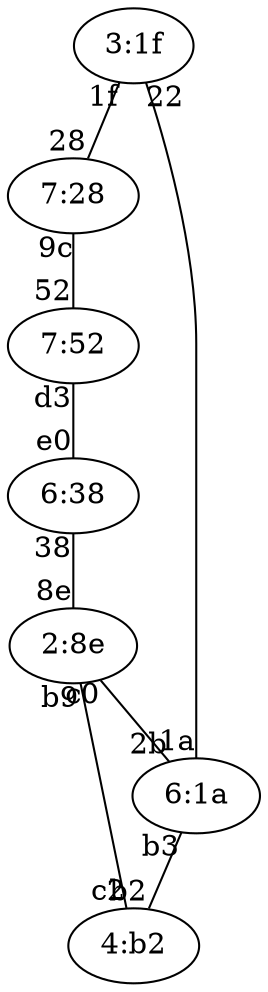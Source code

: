 graph{
	"3:1f" -- "7:28" [headlabel="28", taillabel="1f"]
	"7:28" -- "7:52" [headlabel="52", taillabel="9c"]
	"7:52" -- "6:38" [headlabel="e0", taillabel="d3"]
	"6:38" -- "2:8e" [headlabel="8e", taillabel="38"]
	"2:8e" -- "6:1a" [headlabel="2b", taillabel="c0"]
	"6:1a" -- "4:b2" [headlabel="b2", taillabel="b3"]
	"3:1f" -- "6:1a" [headlabel="1a", taillabel="22"]
	"4:b2" -- "2:8e" [headlabel="b9", taillabel="c2"]
}